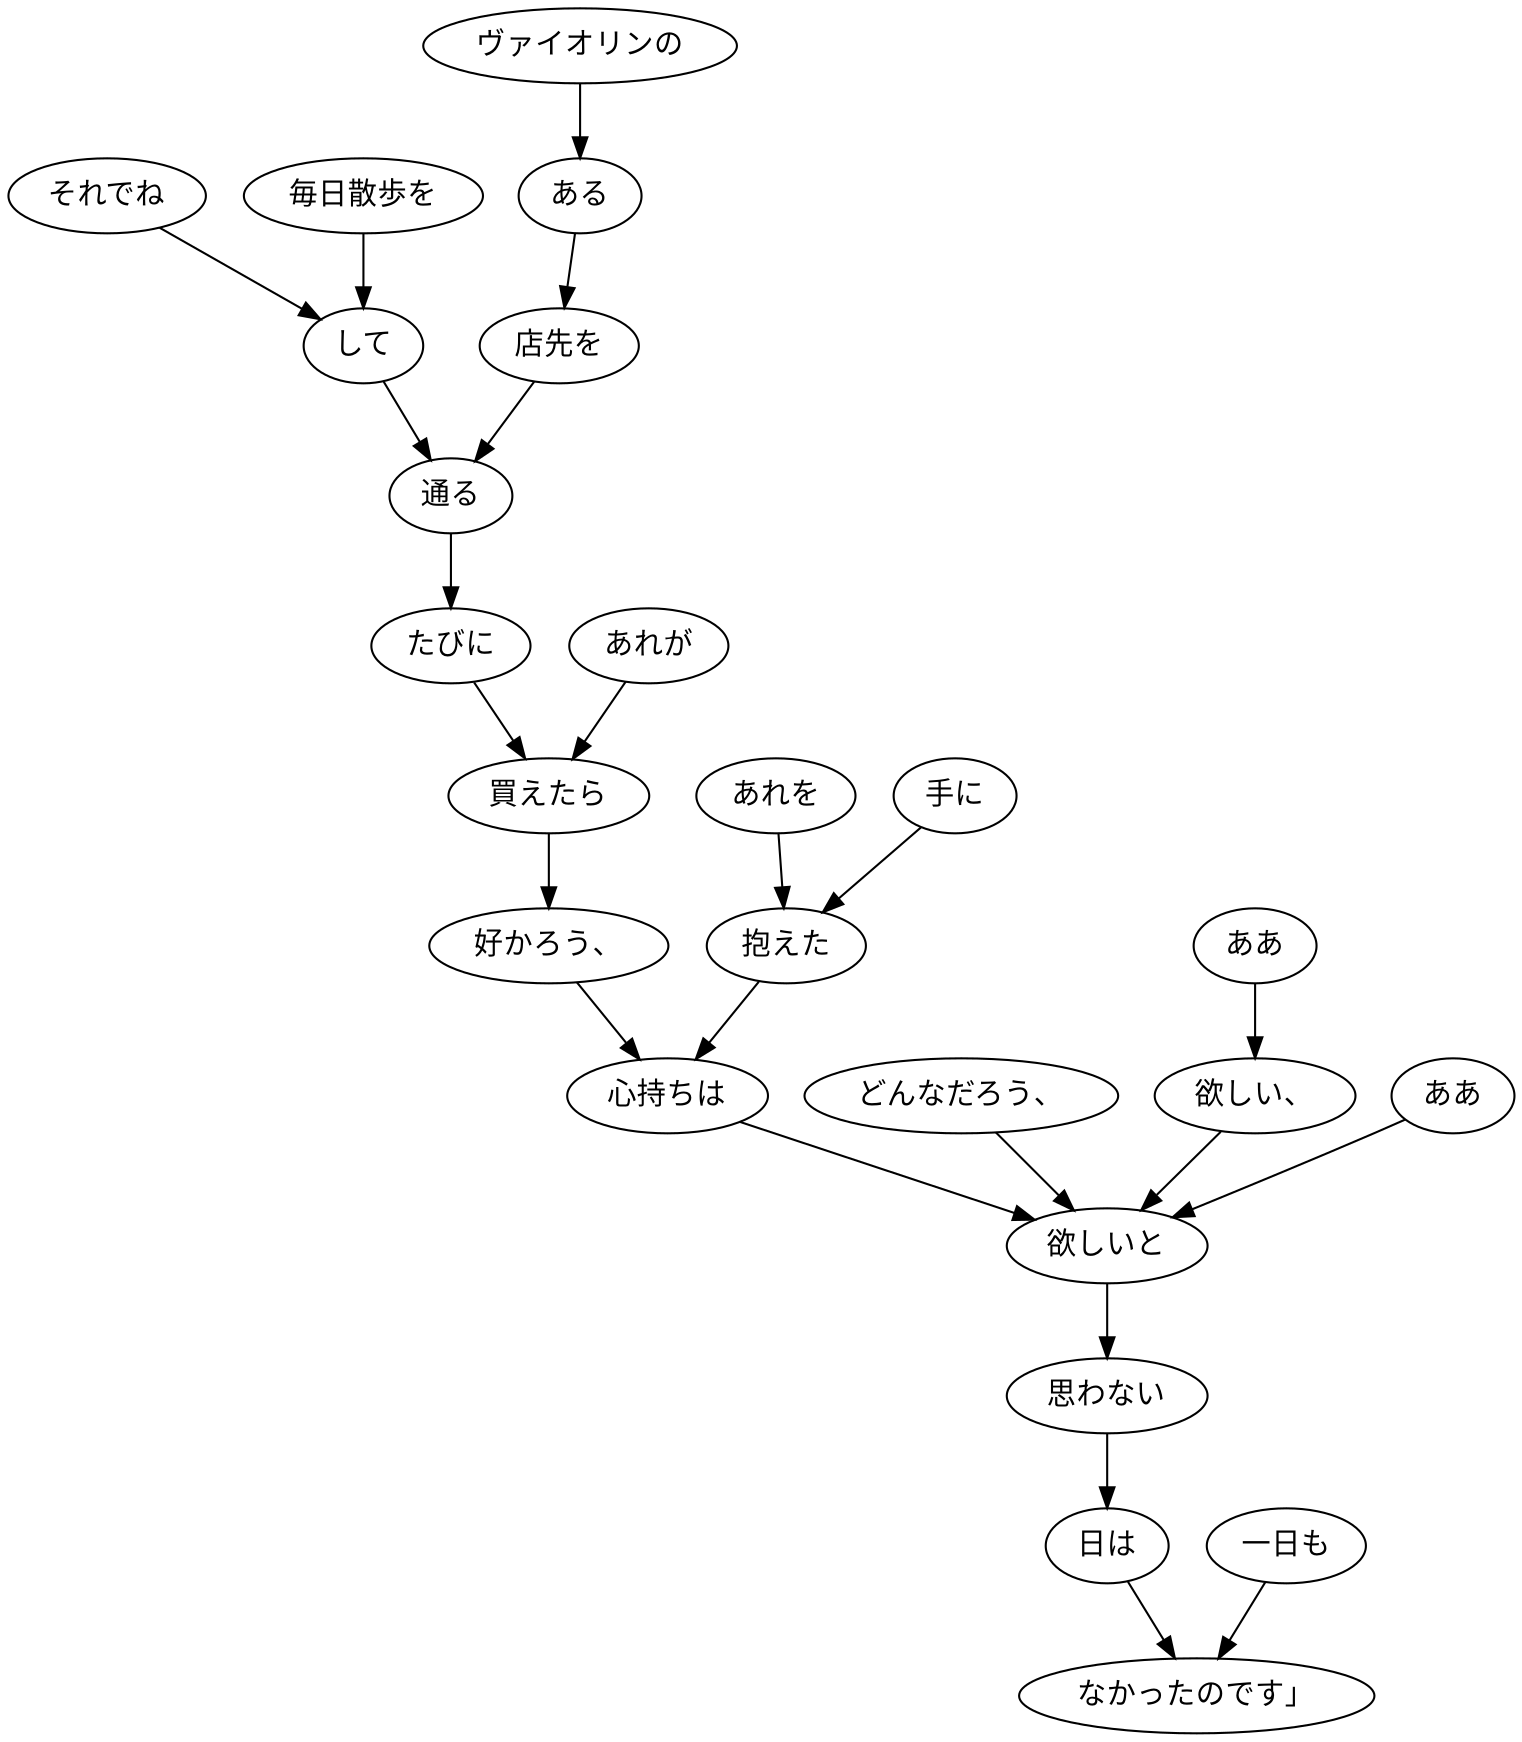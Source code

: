digraph graph7909 {
	node0 [label="それでね"];
	node1 [label="毎日散歩を"];
	node2 [label="して"];
	node3 [label="ヴァイオリンの"];
	node4 [label="ある"];
	node5 [label="店先を"];
	node6 [label="通る"];
	node7 [label="たびに"];
	node8 [label="あれが"];
	node9 [label="買えたら"];
	node10 [label="好かろう、"];
	node11 [label="あれを"];
	node12 [label="手に"];
	node13 [label="抱えた"];
	node14 [label="心持ちは"];
	node15 [label="どんなだろう、"];
	node16 [label="ああ"];
	node17 [label="欲しい、"];
	node18 [label="ああ"];
	node19 [label="欲しいと"];
	node20 [label="思わない"];
	node21 [label="日は"];
	node22 [label="一日も"];
	node23 [label="なかったのです」"];
	node0 -> node2;
	node1 -> node2;
	node2 -> node6;
	node3 -> node4;
	node4 -> node5;
	node5 -> node6;
	node6 -> node7;
	node7 -> node9;
	node8 -> node9;
	node9 -> node10;
	node10 -> node14;
	node11 -> node13;
	node12 -> node13;
	node13 -> node14;
	node14 -> node19;
	node15 -> node19;
	node16 -> node17;
	node17 -> node19;
	node18 -> node19;
	node19 -> node20;
	node20 -> node21;
	node21 -> node23;
	node22 -> node23;
}
